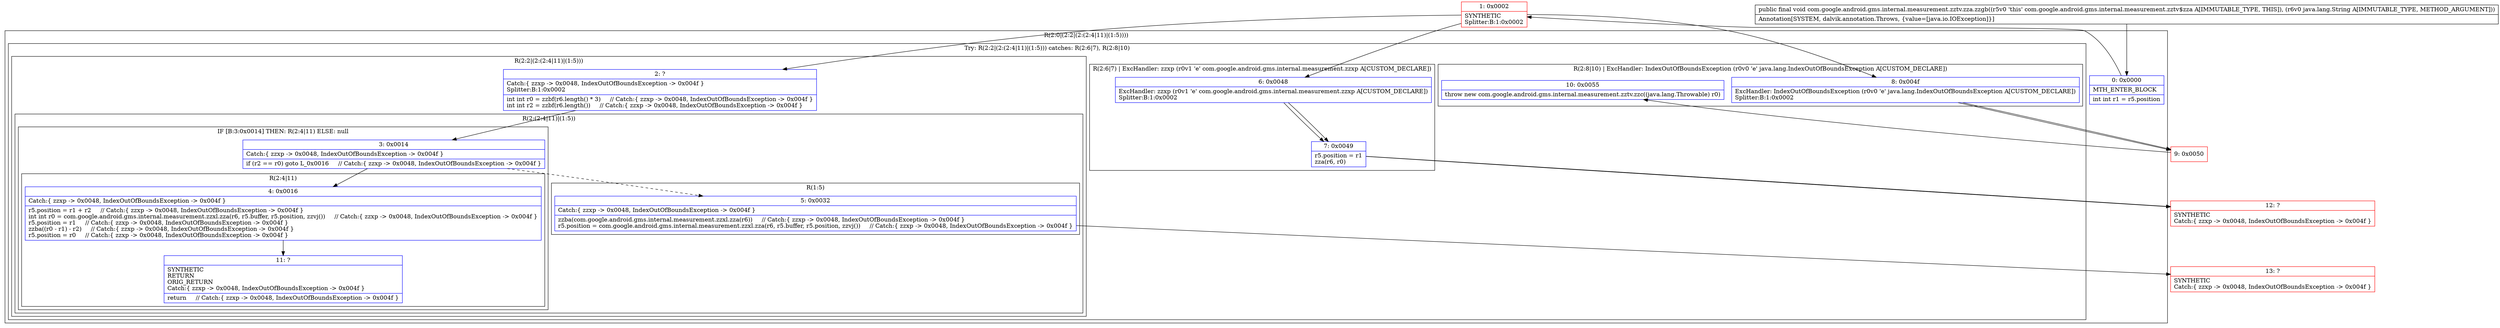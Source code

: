 digraph "CFG forcom.google.android.gms.internal.measurement.zztv.zza.zzgb(Ljava\/lang\/String;)V" {
subgraph cluster_Region_1706089073 {
label = "R(2:0|(2:2|(2:(2:4|11)|(1:5))))";
node [shape=record,color=blue];
Node_0 [shape=record,label="{0\:\ 0x0000|MTH_ENTER_BLOCK\l|int int r1 = r5.position\l}"];
subgraph cluster_TryCatchRegion_645973241 {
label = "Try: R(2:2|(2:(2:4|11)|(1:5))) catches: R(2:6|7), R(2:8|10)";
node [shape=record,color=blue];
subgraph cluster_Region_825586668 {
label = "R(2:2|(2:(2:4|11)|(1:5)))";
node [shape=record,color=blue];
Node_2 [shape=record,label="{2\:\ ?|Catch:\{ zzxp \-\> 0x0048, IndexOutOfBoundsException \-\> 0x004f \}\lSplitter:B:1:0x0002\l|int int r0 = zzbf(r6.length() * 3)     \/\/ Catch:\{ zzxp \-\> 0x0048, IndexOutOfBoundsException \-\> 0x004f \}\lint int r2 = zzbf(r6.length())     \/\/ Catch:\{ zzxp \-\> 0x0048, IndexOutOfBoundsException \-\> 0x004f \}\l}"];
subgraph cluster_Region_499544556 {
label = "R(2:(2:4|11)|(1:5))";
node [shape=record,color=blue];
subgraph cluster_IfRegion_1379222761 {
label = "IF [B:3:0x0014] THEN: R(2:4|11) ELSE: null";
node [shape=record,color=blue];
Node_3 [shape=record,label="{3\:\ 0x0014|Catch:\{ zzxp \-\> 0x0048, IndexOutOfBoundsException \-\> 0x004f \}\l|if (r2 == r0) goto L_0x0016     \/\/ Catch:\{ zzxp \-\> 0x0048, IndexOutOfBoundsException \-\> 0x004f \}\l}"];
subgraph cluster_Region_1872687708 {
label = "R(2:4|11)";
node [shape=record,color=blue];
Node_4 [shape=record,label="{4\:\ 0x0016|Catch:\{ zzxp \-\> 0x0048, IndexOutOfBoundsException \-\> 0x004f \}\l|r5.position = r1 + r2     \/\/ Catch:\{ zzxp \-\> 0x0048, IndexOutOfBoundsException \-\> 0x004f \}\lint int r0 = com.google.android.gms.internal.measurement.zzxl.zza(r6, r5.buffer, r5.position, zzvj())     \/\/ Catch:\{ zzxp \-\> 0x0048, IndexOutOfBoundsException \-\> 0x004f \}\lr5.position = r1     \/\/ Catch:\{ zzxp \-\> 0x0048, IndexOutOfBoundsException \-\> 0x004f \}\lzzba((r0 \- r1) \- r2)     \/\/ Catch:\{ zzxp \-\> 0x0048, IndexOutOfBoundsException \-\> 0x004f \}\lr5.position = r0     \/\/ Catch:\{ zzxp \-\> 0x0048, IndexOutOfBoundsException \-\> 0x004f \}\l}"];
Node_11 [shape=record,label="{11\:\ ?|SYNTHETIC\lRETURN\lORIG_RETURN\lCatch:\{ zzxp \-\> 0x0048, IndexOutOfBoundsException \-\> 0x004f \}\l|return     \/\/ Catch:\{ zzxp \-\> 0x0048, IndexOutOfBoundsException \-\> 0x004f \}\l}"];
}
}
subgraph cluster_Region_30953711 {
label = "R(1:5)";
node [shape=record,color=blue];
Node_5 [shape=record,label="{5\:\ 0x0032|Catch:\{ zzxp \-\> 0x0048, IndexOutOfBoundsException \-\> 0x004f \}\l|zzba(com.google.android.gms.internal.measurement.zzxl.zza(r6))     \/\/ Catch:\{ zzxp \-\> 0x0048, IndexOutOfBoundsException \-\> 0x004f \}\lr5.position = com.google.android.gms.internal.measurement.zzxl.zza(r6, r5.buffer, r5.position, zzvj())     \/\/ Catch:\{ zzxp \-\> 0x0048, IndexOutOfBoundsException \-\> 0x004f \}\l}"];
}
}
}
subgraph cluster_Region_129402810 {
label = "R(2:6|7) | ExcHandler: zzxp (r0v1 'e' com.google.android.gms.internal.measurement.zzxp A[CUSTOM_DECLARE])\l";
node [shape=record,color=blue];
Node_6 [shape=record,label="{6\:\ 0x0048|ExcHandler: zzxp (r0v1 'e' com.google.android.gms.internal.measurement.zzxp A[CUSTOM_DECLARE])\lSplitter:B:1:0x0002\l}"];
Node_7 [shape=record,label="{7\:\ 0x0049|r5.position = r1\lzza(r6, r0)\l}"];
}
subgraph cluster_Region_423531869 {
label = "R(2:8|10) | ExcHandler: IndexOutOfBoundsException (r0v0 'e' java.lang.IndexOutOfBoundsException A[CUSTOM_DECLARE])\l";
node [shape=record,color=blue];
Node_8 [shape=record,label="{8\:\ 0x004f|ExcHandler: IndexOutOfBoundsException (r0v0 'e' java.lang.IndexOutOfBoundsException A[CUSTOM_DECLARE])\lSplitter:B:1:0x0002\l}"];
Node_10 [shape=record,label="{10\:\ 0x0055|throw new com.google.android.gms.internal.measurement.zztv.zzc((java.lang.Throwable) r0)\l}"];
}
}
}
subgraph cluster_Region_129402810 {
label = "R(2:6|7) | ExcHandler: zzxp (r0v1 'e' com.google.android.gms.internal.measurement.zzxp A[CUSTOM_DECLARE])\l";
node [shape=record,color=blue];
Node_6 [shape=record,label="{6\:\ 0x0048|ExcHandler: zzxp (r0v1 'e' com.google.android.gms.internal.measurement.zzxp A[CUSTOM_DECLARE])\lSplitter:B:1:0x0002\l}"];
Node_7 [shape=record,label="{7\:\ 0x0049|r5.position = r1\lzza(r6, r0)\l}"];
}
subgraph cluster_Region_423531869 {
label = "R(2:8|10) | ExcHandler: IndexOutOfBoundsException (r0v0 'e' java.lang.IndexOutOfBoundsException A[CUSTOM_DECLARE])\l";
node [shape=record,color=blue];
Node_8 [shape=record,label="{8\:\ 0x004f|ExcHandler: IndexOutOfBoundsException (r0v0 'e' java.lang.IndexOutOfBoundsException A[CUSTOM_DECLARE])\lSplitter:B:1:0x0002\l}"];
Node_10 [shape=record,label="{10\:\ 0x0055|throw new com.google.android.gms.internal.measurement.zztv.zzc((java.lang.Throwable) r0)\l}"];
}
Node_1 [shape=record,color=red,label="{1\:\ 0x0002|SYNTHETIC\lSplitter:B:1:0x0002\l}"];
Node_9 [shape=record,color=red,label="{9\:\ 0x0050}"];
Node_12 [shape=record,color=red,label="{12\:\ ?|SYNTHETIC\lCatch:\{ zzxp \-\> 0x0048, IndexOutOfBoundsException \-\> 0x004f \}\l}"];
Node_13 [shape=record,color=red,label="{13\:\ ?|SYNTHETIC\lCatch:\{ zzxp \-\> 0x0048, IndexOutOfBoundsException \-\> 0x004f \}\l}"];
MethodNode[shape=record,label="{public final void com.google.android.gms.internal.measurement.zztv.zza.zzgb((r5v0 'this' com.google.android.gms.internal.measurement.zztv$zza A[IMMUTABLE_TYPE, THIS]), (r6v0 java.lang.String A[IMMUTABLE_TYPE, METHOD_ARGUMENT]))  | Annotation[SYSTEM, dalvik.annotation.Throws, \{value=[java.io.IOException]\}]\l}"];
MethodNode -> Node_0;
Node_0 -> Node_1;
Node_2 -> Node_3;
Node_3 -> Node_4;
Node_3 -> Node_5[style=dashed];
Node_4 -> Node_11;
Node_5 -> Node_13;
Node_6 -> Node_7;
Node_7 -> Node_12;
Node_8 -> Node_9;
Node_6 -> Node_7;
Node_7 -> Node_12;
Node_8 -> Node_9;
Node_1 -> Node_2;
Node_1 -> Node_6;
Node_1 -> Node_8;
Node_9 -> Node_10;
}

